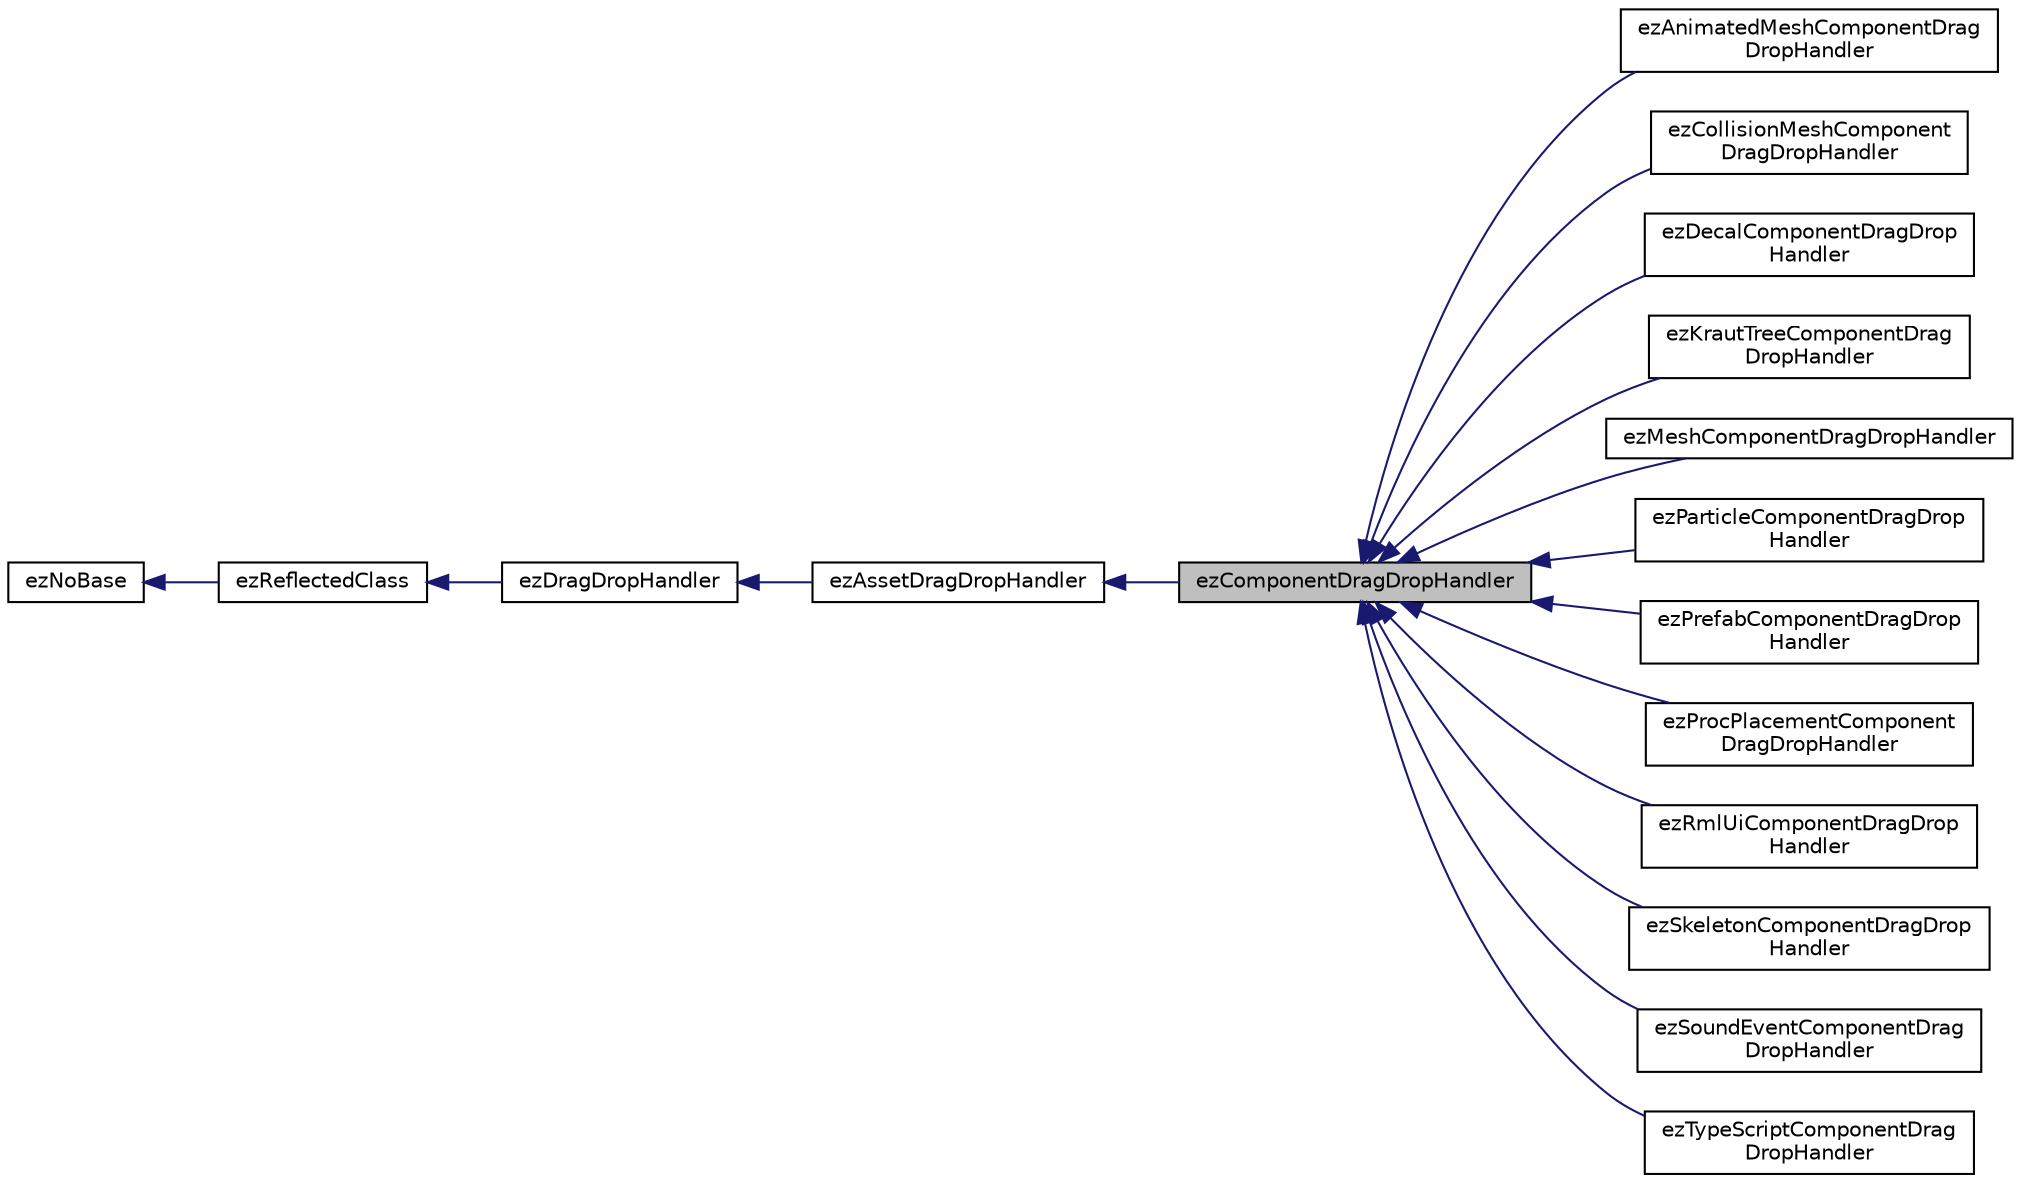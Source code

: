 digraph "ezComponentDragDropHandler"
{
 // LATEX_PDF_SIZE
  edge [fontname="Helvetica",fontsize="10",labelfontname="Helvetica",labelfontsize="10"];
  node [fontname="Helvetica",fontsize="10",shape=record];
  rankdir="LR";
  Node1 [label="ezComponentDragDropHandler",height=0.2,width=0.4,color="black", fillcolor="grey75", style="filled", fontcolor="black",tooltip=" "];
  Node2 -> Node1 [dir="back",color="midnightblue",fontsize="10",style="solid",fontname="Helvetica"];
  Node2 [label="ezAssetDragDropHandler",height=0.2,width=0.4,color="black", fillcolor="white", style="filled",URL="$d5/d38/classez_asset_drag_drop_handler.htm",tooltip=" "];
  Node3 -> Node2 [dir="back",color="midnightblue",fontsize="10",style="solid",fontname="Helvetica"];
  Node3 [label="ezDragDropHandler",height=0.2,width=0.4,color="black", fillcolor="white", style="filled",URL="$d2/d65/classez_drag_drop_handler.htm",tooltip=" "];
  Node4 -> Node3 [dir="back",color="midnightblue",fontsize="10",style="solid",fontname="Helvetica"];
  Node4 [label="ezReflectedClass",height=0.2,width=0.4,color="black", fillcolor="white", style="filled",URL="$db/d45/classez_reflected_class.htm",tooltip="All classes that should be dynamically reflectable, need to be derived from this base class."];
  Node5 -> Node4 [dir="back",color="midnightblue",fontsize="10",style="solid",fontname="Helvetica"];
  Node5 [label="ezNoBase",height=0.2,width=0.4,color="black", fillcolor="white", style="filled",URL="$d4/d02/classez_no_base.htm",tooltip="Dummy type to pass to templates and macros that expect a base type for a class that has no base."];
  Node1 -> Node6 [dir="back",color="midnightblue",fontsize="10",style="solid",fontname="Helvetica"];
  Node6 [label="ezAnimatedMeshComponentDrag\lDropHandler",height=0.2,width=0.4,color="black", fillcolor="white", style="filled",URL="$d0/d55/classez_animated_mesh_component_drag_drop_handler.htm",tooltip=" "];
  Node1 -> Node7 [dir="back",color="midnightblue",fontsize="10",style="solid",fontname="Helvetica"];
  Node7 [label="ezCollisionMeshComponent\lDragDropHandler",height=0.2,width=0.4,color="black", fillcolor="white", style="filled",URL="$d1/db8/classez_collision_mesh_component_drag_drop_handler.htm",tooltip=" "];
  Node1 -> Node8 [dir="back",color="midnightblue",fontsize="10",style="solid",fontname="Helvetica"];
  Node8 [label="ezDecalComponentDragDrop\lHandler",height=0.2,width=0.4,color="black", fillcolor="white", style="filled",URL="$de/deb/classez_decal_component_drag_drop_handler.htm",tooltip=" "];
  Node1 -> Node9 [dir="back",color="midnightblue",fontsize="10",style="solid",fontname="Helvetica"];
  Node9 [label="ezKrautTreeComponentDrag\lDropHandler",height=0.2,width=0.4,color="black", fillcolor="white", style="filled",URL="$da/dfc/classez_kraut_tree_component_drag_drop_handler.htm",tooltip=" "];
  Node1 -> Node10 [dir="back",color="midnightblue",fontsize="10",style="solid",fontname="Helvetica"];
  Node10 [label="ezMeshComponentDragDropHandler",height=0.2,width=0.4,color="black", fillcolor="white", style="filled",URL="$d6/d20/classez_mesh_component_drag_drop_handler.htm",tooltip=" "];
  Node1 -> Node11 [dir="back",color="midnightblue",fontsize="10",style="solid",fontname="Helvetica"];
  Node11 [label="ezParticleComponentDragDrop\lHandler",height=0.2,width=0.4,color="black", fillcolor="white", style="filled",URL="$d3/d1e/classez_particle_component_drag_drop_handler.htm",tooltip=" "];
  Node1 -> Node12 [dir="back",color="midnightblue",fontsize="10",style="solid",fontname="Helvetica"];
  Node12 [label="ezPrefabComponentDragDrop\lHandler",height=0.2,width=0.4,color="black", fillcolor="white", style="filled",URL="$d7/dbe/classez_prefab_component_drag_drop_handler.htm",tooltip=" "];
  Node1 -> Node13 [dir="back",color="midnightblue",fontsize="10",style="solid",fontname="Helvetica"];
  Node13 [label="ezProcPlacementComponent\lDragDropHandler",height=0.2,width=0.4,color="black", fillcolor="white", style="filled",URL="$d3/dd5/classez_proc_placement_component_drag_drop_handler.htm",tooltip=" "];
  Node1 -> Node14 [dir="back",color="midnightblue",fontsize="10",style="solid",fontname="Helvetica"];
  Node14 [label="ezRmlUiComponentDragDrop\lHandler",height=0.2,width=0.4,color="black", fillcolor="white", style="filled",URL="$d4/ddd/classez_rml_ui_component_drag_drop_handler.htm",tooltip=" "];
  Node1 -> Node15 [dir="back",color="midnightblue",fontsize="10",style="solid",fontname="Helvetica"];
  Node15 [label="ezSkeletonComponentDragDrop\lHandler",height=0.2,width=0.4,color="black", fillcolor="white", style="filled",URL="$d4/d04/classez_skeleton_component_drag_drop_handler.htm",tooltip=" "];
  Node1 -> Node16 [dir="back",color="midnightblue",fontsize="10",style="solid",fontname="Helvetica"];
  Node16 [label="ezSoundEventComponentDrag\lDropHandler",height=0.2,width=0.4,color="black", fillcolor="white", style="filled",URL="$d1/d5b/classez_sound_event_component_drag_drop_handler.htm",tooltip=" "];
  Node1 -> Node17 [dir="back",color="midnightblue",fontsize="10",style="solid",fontname="Helvetica"];
  Node17 [label="ezTypeScriptComponentDrag\lDropHandler",height=0.2,width=0.4,color="black", fillcolor="white", style="filled",URL="$d4/de7/classez_type_script_component_drag_drop_handler.htm",tooltip=" "];
}
